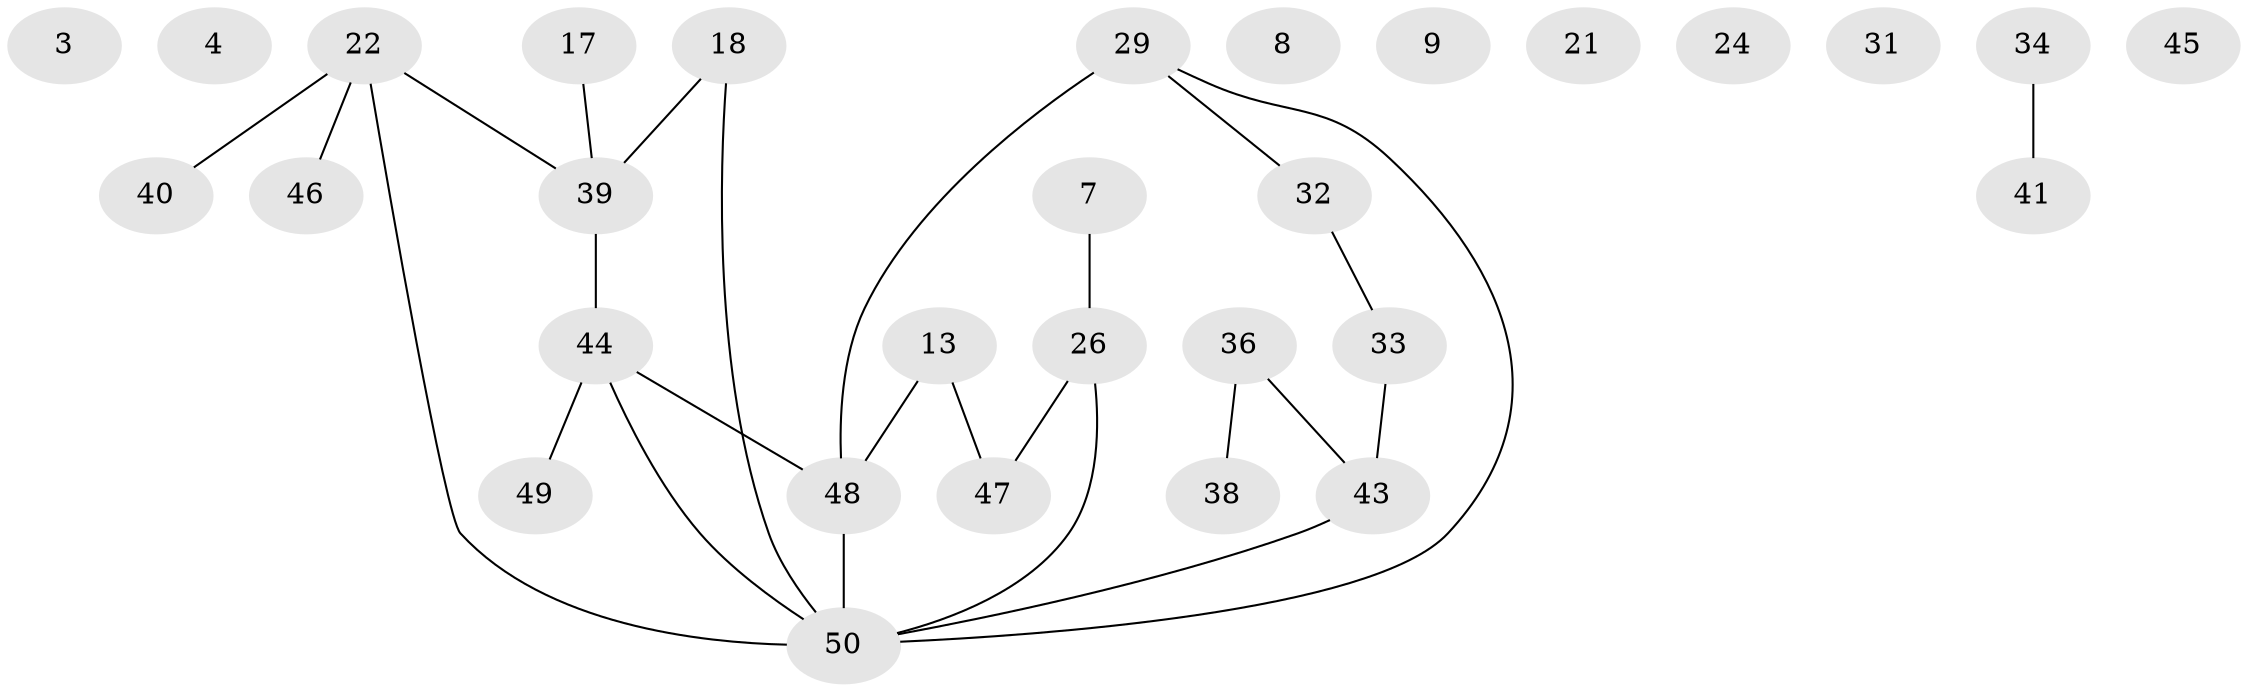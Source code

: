 // original degree distribution, {4: 0.1, 3: 0.22, 0: 0.16, 1: 0.22, 2: 0.26, 5: 0.04}
// Generated by graph-tools (version 1.1) at 2025/44/03/04/25 21:44:15]
// undirected, 30 vertices, 26 edges
graph export_dot {
graph [start="1"]
  node [color=gray90,style=filled];
  3;
  4;
  7;
  8;
  9;
  13;
  17 [super="+15"];
  18;
  21;
  22 [super="+12+19+5"];
  24;
  26;
  29 [super="+23"];
  31;
  32 [super="+28"];
  33;
  34;
  36 [super="+30"];
  38 [super="+11"];
  39 [super="+14"];
  40;
  41;
  43;
  44 [super="+25"];
  45;
  46;
  47 [super="+35"];
  48;
  49;
  50 [super="+6+37+16+42"];
  7 -- 26;
  13 -- 47;
  13 -- 48;
  17 -- 39;
  18 -- 39;
  18 -- 50;
  22 -- 46;
  22 -- 39;
  22 -- 40;
  22 -- 50;
  26 -- 47 [weight=2];
  26 -- 50;
  29 -- 48 [weight=2];
  29 -- 32;
  29 -- 50;
  32 -- 33;
  33 -- 43;
  34 -- 41;
  36 -- 38;
  36 -- 43 [weight=2];
  39 -- 44 [weight=2];
  43 -- 50;
  44 -- 48;
  44 -- 49;
  44 -- 50;
  48 -- 50;
}
